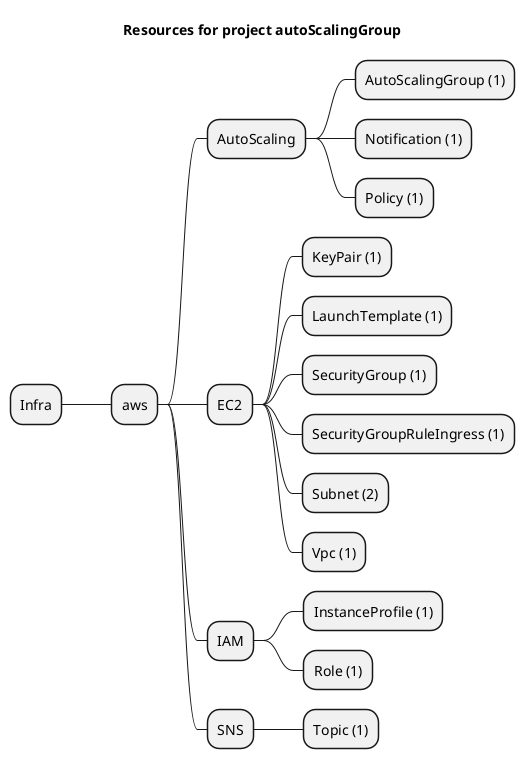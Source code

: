 @startmindmap
title Resources for project autoScalingGroup
skinparam monochrome true
+ Infra
++ aws
+++ AutoScaling
++++ AutoScalingGroup (1)
++++ Notification (1)
++++ Policy (1)
+++ EC2
++++ KeyPair (1)
++++ LaunchTemplate (1)
++++ SecurityGroup (1)
++++ SecurityGroupRuleIngress (1)
++++ Subnet (2)
++++ Vpc (1)
+++ IAM
++++ InstanceProfile (1)
++++ Role (1)
+++ SNS
++++ Topic (1)
@endmindmap